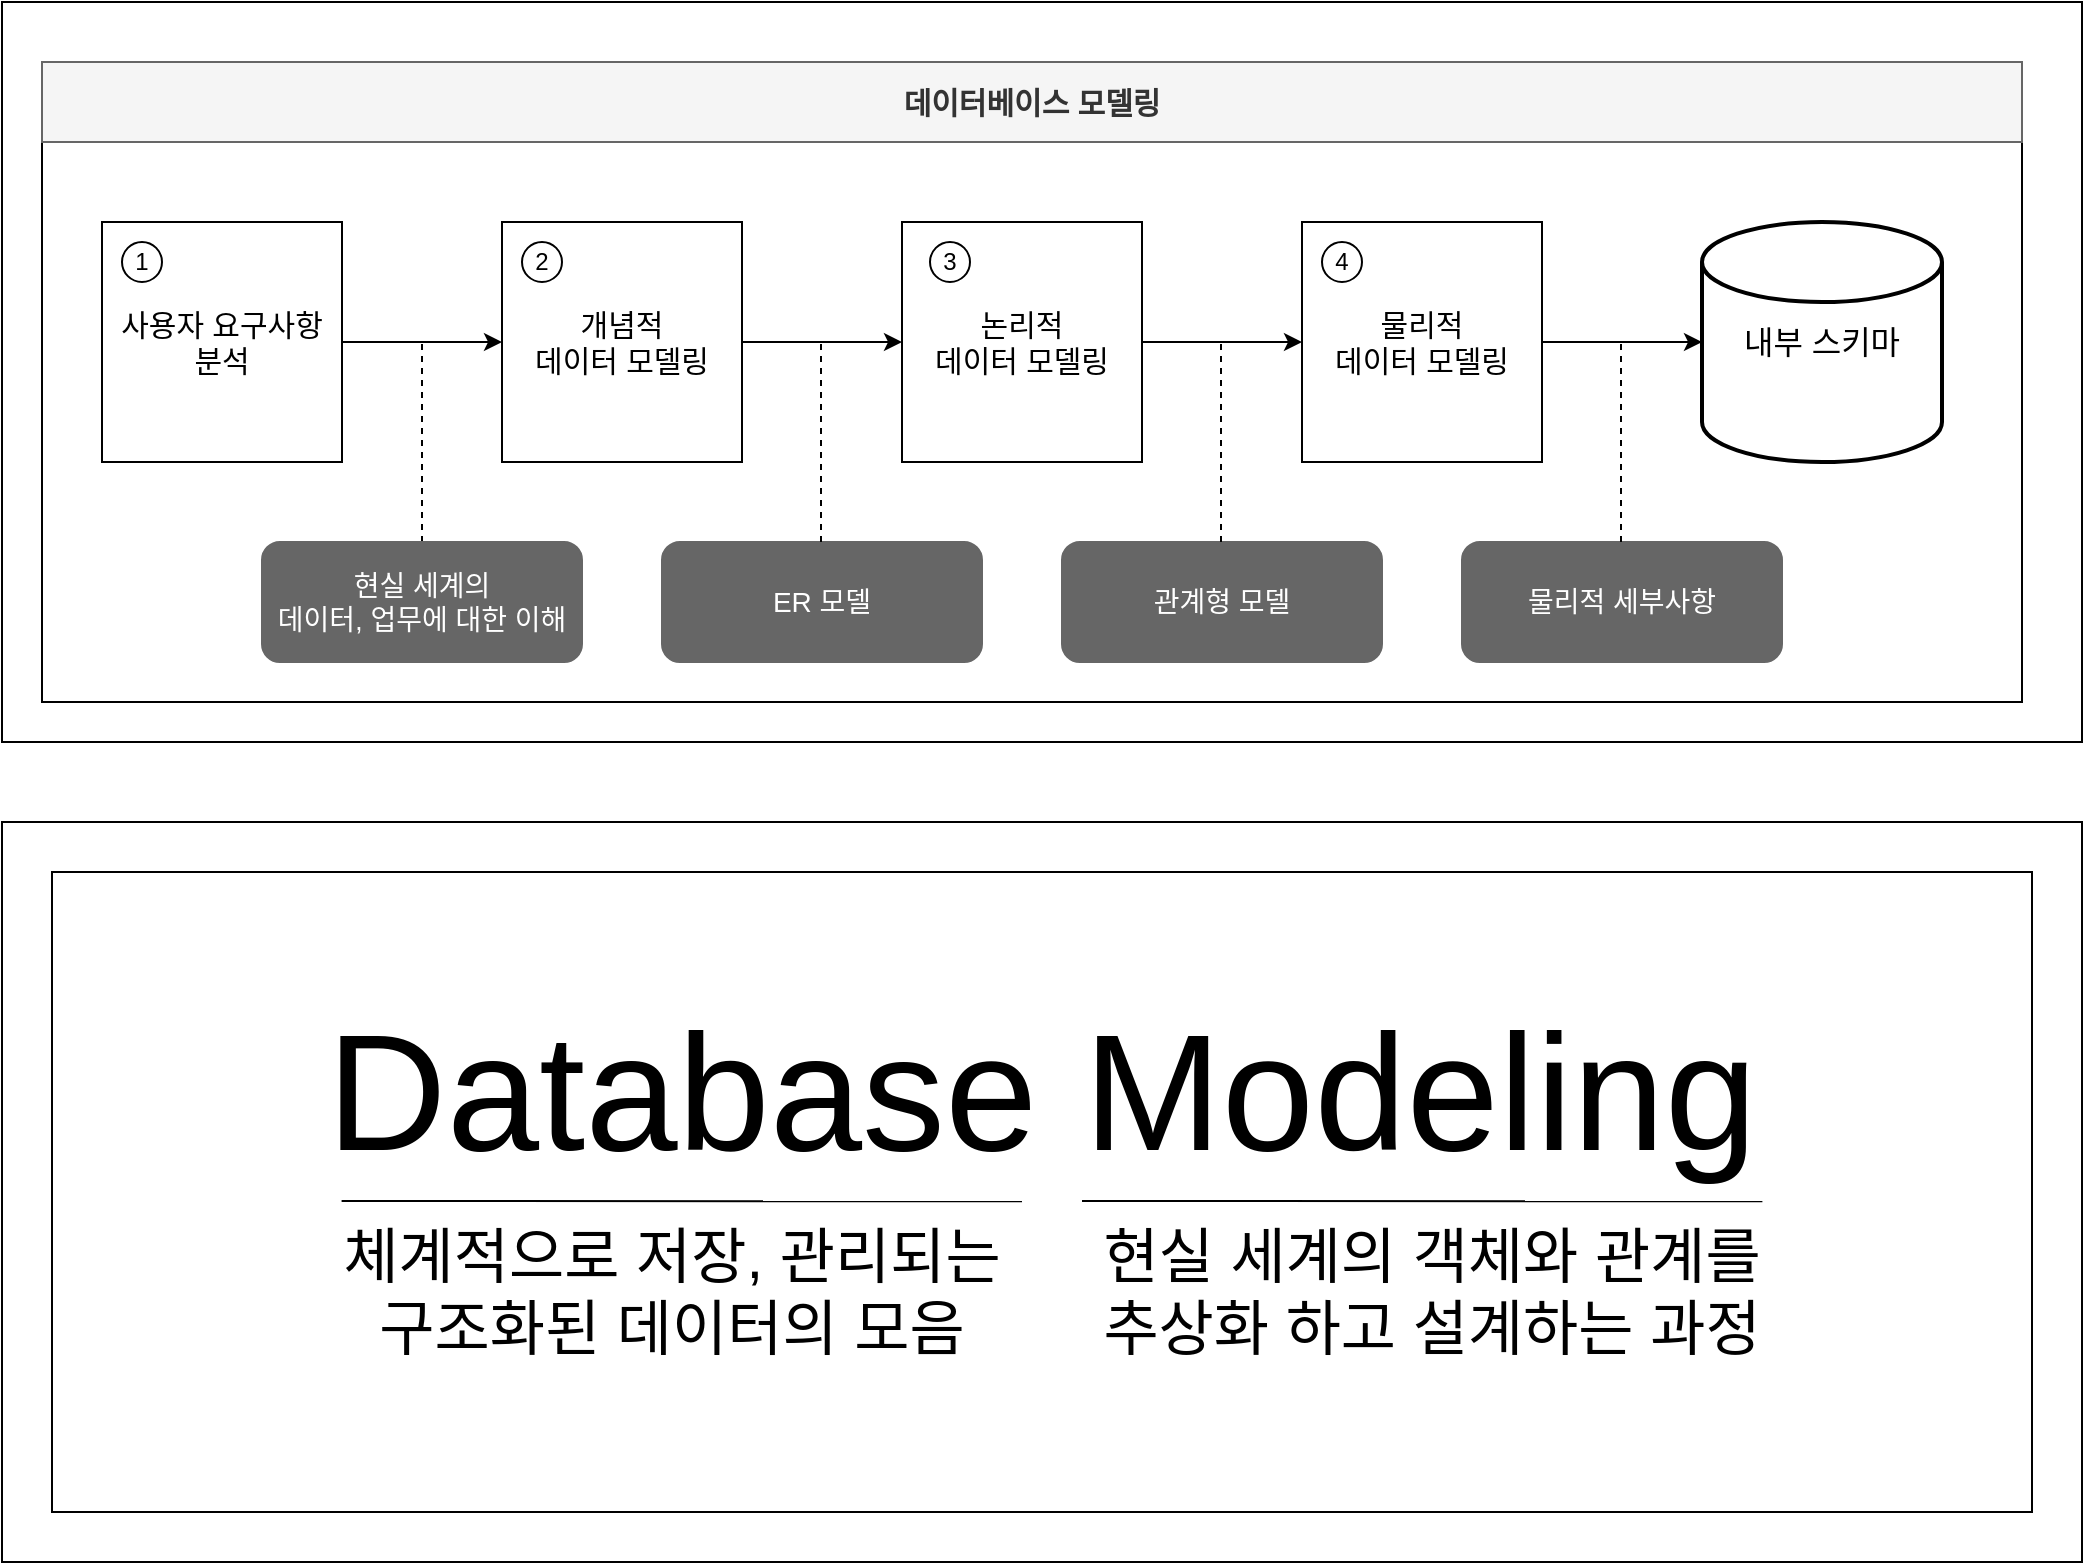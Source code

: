 <mxfile version="24.7.17">
  <diagram name="페이지-1" id="wBRAkAH4kPzW-hUMtnTK">
    <mxGraphModel dx="2363" dy="899" grid="1" gridSize="10" guides="1" tooltips="1" connect="1" arrows="1" fold="1" page="1" pageScale="1" pageWidth="827" pageHeight="1169" math="0" shadow="0">
      <root>
        <mxCell id="0" />
        <mxCell id="1" parent="0" />
        <mxCell id="jjsbNyU3iJhc-dpEqwfx-22" value="" style="rounded=0;whiteSpace=wrap;html=1;" parent="1" vertex="1">
          <mxGeometry x="-50" y="90" width="1040" height="370" as="geometry" />
        </mxCell>
        <mxCell id="jjsbNyU3iJhc-dpEqwfx-21" value="" style="rounded=0;whiteSpace=wrap;html=1;" parent="1" vertex="1">
          <mxGeometry x="-30" y="120" width="990" height="320" as="geometry" />
        </mxCell>
        <mxCell id="jjsbNyU3iJhc-dpEqwfx-6" style="edgeStyle=orthogonalEdgeStyle;rounded=0;orthogonalLoop=1;jettySize=auto;html=1;entryX=0;entryY=0.5;entryDx=0;entryDy=0;" parent="1" source="jjsbNyU3iJhc-dpEqwfx-1" target="jjsbNyU3iJhc-dpEqwfx-3" edge="1">
          <mxGeometry relative="1" as="geometry" />
        </mxCell>
        <mxCell id="jjsbNyU3iJhc-dpEqwfx-1" value="사용자 요구사항&lt;div style=&quot;font-size: 15px;&quot;&gt;분석&lt;/div&gt;" style="rounded=0;whiteSpace=wrap;html=1;fontSize=15;" parent="1" vertex="1">
          <mxGeometry y="200" width="120" height="120" as="geometry" />
        </mxCell>
        <mxCell id="jjsbNyU3iJhc-dpEqwfx-7" style="edgeStyle=orthogonalEdgeStyle;rounded=0;orthogonalLoop=1;jettySize=auto;html=1;entryX=0;entryY=0.5;entryDx=0;entryDy=0;" parent="1" source="jjsbNyU3iJhc-dpEqwfx-3" target="jjsbNyU3iJhc-dpEqwfx-4" edge="1">
          <mxGeometry relative="1" as="geometry" />
        </mxCell>
        <mxCell id="jjsbNyU3iJhc-dpEqwfx-3" value="개념적&lt;div&gt;데이터 모델링&lt;/div&gt;" style="rounded=0;whiteSpace=wrap;html=1;fontSize=15;" parent="1" vertex="1">
          <mxGeometry x="200" y="200" width="120" height="120" as="geometry" />
        </mxCell>
        <mxCell id="jjsbNyU3iJhc-dpEqwfx-8" style="edgeStyle=orthogonalEdgeStyle;rounded=0;orthogonalLoop=1;jettySize=auto;html=1;entryX=0;entryY=0.5;entryDx=0;entryDy=0;" parent="1" source="jjsbNyU3iJhc-dpEqwfx-4" target="jjsbNyU3iJhc-dpEqwfx-5" edge="1">
          <mxGeometry relative="1" as="geometry" />
        </mxCell>
        <mxCell id="jjsbNyU3iJhc-dpEqwfx-4" value="논리적&lt;div&gt;데이터 모델링&lt;/div&gt;" style="rounded=0;whiteSpace=wrap;html=1;fontSize=15;" parent="1" vertex="1">
          <mxGeometry x="400" y="200" width="120" height="120" as="geometry" />
        </mxCell>
        <mxCell id="jjsbNyU3iJhc-dpEqwfx-5" value="물리적&lt;div&gt;데이터 모델링&lt;/div&gt;" style="rounded=0;whiteSpace=wrap;html=1;fontSize=15;" parent="1" vertex="1">
          <mxGeometry x="600" y="200" width="120" height="120" as="geometry" />
        </mxCell>
        <mxCell id="jjsbNyU3iJhc-dpEqwfx-10" value="&lt;font style=&quot;font-size: 16px;&quot;&gt;내부 스키마&lt;/font&gt;" style="strokeWidth=2;html=1;shape=mxgraph.flowchart.database;whiteSpace=wrap;" parent="1" vertex="1">
          <mxGeometry x="800" y="200" width="120" height="120" as="geometry" />
        </mxCell>
        <mxCell id="jjsbNyU3iJhc-dpEqwfx-11" style="edgeStyle=orthogonalEdgeStyle;rounded=0;orthogonalLoop=1;jettySize=auto;html=1;entryX=0;entryY=0.5;entryDx=0;entryDy=0;entryPerimeter=0;" parent="1" source="jjsbNyU3iJhc-dpEqwfx-5" target="jjsbNyU3iJhc-dpEqwfx-10" edge="1">
          <mxGeometry relative="1" as="geometry" />
        </mxCell>
        <mxCell id="jjsbNyU3iJhc-dpEqwfx-17" style="edgeStyle=orthogonalEdgeStyle;rounded=0;orthogonalLoop=1;jettySize=auto;html=1;endArrow=none;endFill=0;dashed=1;" parent="1" source="jjsbNyU3iJhc-dpEqwfx-12" edge="1">
          <mxGeometry relative="1" as="geometry">
            <mxPoint x="160" y="260" as="targetPoint" />
          </mxGeometry>
        </mxCell>
        <mxCell id="jjsbNyU3iJhc-dpEqwfx-12" value="현실 세계의&lt;div style=&quot;font-size: 14px;&quot;&gt;데이터, 업무에 대한&amp;nbsp;&lt;span style=&quot;background-color: initial;&quot;&gt;이해&lt;/span&gt;&lt;/div&gt;" style="rounded=1;whiteSpace=wrap;html=1;fontSize=14;fillColor=#666666;fontColor=#FFFFFF;strokeColor=#666666;" parent="1" vertex="1">
          <mxGeometry x="80" y="360" width="160" height="60" as="geometry" />
        </mxCell>
        <mxCell id="jjsbNyU3iJhc-dpEqwfx-14" value="ER 모델" style="rounded=1;whiteSpace=wrap;html=1;fontSize=14;fillColor=#666666;fontColor=#FFFFFF;strokeColor=#666666;" parent="1" vertex="1">
          <mxGeometry x="280" y="360" width="160" height="60" as="geometry" />
        </mxCell>
        <mxCell id="jjsbNyU3iJhc-dpEqwfx-15" value="관계형 모델" style="rounded=1;whiteSpace=wrap;html=1;fontSize=14;fillColor=#666666;fontColor=#FFFFFF;strokeColor=#666666;" parent="1" vertex="1">
          <mxGeometry x="480" y="360" width="160" height="60" as="geometry" />
        </mxCell>
        <mxCell id="jjsbNyU3iJhc-dpEqwfx-16" value="물리적 세부사항" style="rounded=1;whiteSpace=wrap;html=1;fontSize=14;fillColor=#666666;fontColor=#FFFFFF;strokeColor=#666666;" parent="1" vertex="1">
          <mxGeometry x="680" y="360" width="160" height="60" as="geometry" />
        </mxCell>
        <mxCell id="jjsbNyU3iJhc-dpEqwfx-18" style="edgeStyle=orthogonalEdgeStyle;rounded=0;orthogonalLoop=1;jettySize=auto;html=1;endArrow=none;endFill=0;dashed=1;" parent="1" edge="1">
          <mxGeometry relative="1" as="geometry">
            <mxPoint x="359.5" y="260" as="targetPoint" />
            <mxPoint x="359.5" y="360" as="sourcePoint" />
          </mxGeometry>
        </mxCell>
        <mxCell id="jjsbNyU3iJhc-dpEqwfx-19" style="edgeStyle=orthogonalEdgeStyle;rounded=0;orthogonalLoop=1;jettySize=auto;html=1;endArrow=none;endFill=0;dashed=1;" parent="1" edge="1">
          <mxGeometry relative="1" as="geometry">
            <mxPoint x="559.5" y="260" as="targetPoint" />
            <mxPoint x="559.5" y="360" as="sourcePoint" />
          </mxGeometry>
        </mxCell>
        <mxCell id="jjsbNyU3iJhc-dpEqwfx-20" style="edgeStyle=orthogonalEdgeStyle;rounded=0;orthogonalLoop=1;jettySize=auto;html=1;endArrow=none;endFill=0;dashed=1;" parent="1" edge="1">
          <mxGeometry relative="1" as="geometry">
            <mxPoint x="759.5" y="260" as="targetPoint" />
            <mxPoint x="759.5" y="360" as="sourcePoint" />
          </mxGeometry>
        </mxCell>
        <mxCell id="jjsbNyU3iJhc-dpEqwfx-23" value="데이터베이스 모델링" style="rounded=0;whiteSpace=wrap;html=1;fontSize=15;fillColor=#f5f5f5;fontColor=#333333;strokeColor=#666666;fontStyle=1" parent="1" vertex="1">
          <mxGeometry x="-30" y="120" width="990" height="40" as="geometry" />
        </mxCell>
        <mxCell id="jjsbNyU3iJhc-dpEqwfx-24" value="1" style="ellipse;whiteSpace=wrap;html=1;aspect=fixed;" parent="1" vertex="1">
          <mxGeometry x="10" y="210" width="20" height="20" as="geometry" />
        </mxCell>
        <mxCell id="jjsbNyU3iJhc-dpEqwfx-26" value="2" style="ellipse;whiteSpace=wrap;html=1;aspect=fixed;" parent="1" vertex="1">
          <mxGeometry x="210" y="210" width="20" height="20" as="geometry" />
        </mxCell>
        <mxCell id="jjsbNyU3iJhc-dpEqwfx-27" value="3" style="ellipse;whiteSpace=wrap;html=1;aspect=fixed;" parent="1" vertex="1">
          <mxGeometry x="414" y="210" width="20" height="20" as="geometry" />
        </mxCell>
        <mxCell id="jjsbNyU3iJhc-dpEqwfx-28" value="4" style="ellipse;whiteSpace=wrap;html=1;aspect=fixed;" parent="1" vertex="1">
          <mxGeometry x="610" y="210" width="20" height="20" as="geometry" />
        </mxCell>
        <mxCell id="rhVW7v7NhXSlGVJLKUqK-1" value="" style="rounded=0;whiteSpace=wrap;html=1;" vertex="1" parent="1">
          <mxGeometry x="-50" y="500" width="1040" height="370" as="geometry" />
        </mxCell>
        <mxCell id="rhVW7v7NhXSlGVJLKUqK-2" value="" style="rounded=0;whiteSpace=wrap;html=1;" vertex="1" parent="1">
          <mxGeometry x="-25" y="525" width="990" height="320" as="geometry" />
        </mxCell>
        <mxCell id="rhVW7v7NhXSlGVJLKUqK-3" value="&lt;font style=&quot;font-size: 83px;&quot;&gt;Database Modeling&lt;br style=&quot;font-size: 83px;&quot;&gt;&lt;/font&gt;" style="rounded=0;whiteSpace=wrap;html=1;fontSize=83;strokeColor=none;" vertex="1" parent="1">
          <mxGeometry x="30" y="605" width="880" height="60" as="geometry" />
        </mxCell>
        <mxCell id="rhVW7v7NhXSlGVJLKUqK-4" value="&lt;font style=&quot;font-size: 30px;&quot;&gt;체계적으로 저장, 관리되는&lt;/font&gt;&lt;div&gt;&lt;font style=&quot;font-size: 30px;&quot;&gt;구조화된 데이터의 모음&lt;/font&gt;&lt;/div&gt;" style="rounded=0;whiteSpace=wrap;html=1;fontSize=30;strokeColor=none;" vertex="1" parent="1">
          <mxGeometry x="80" y="705" width="410" height="60" as="geometry" />
        </mxCell>
        <mxCell id="rhVW7v7NhXSlGVJLKUqK-5" value="현실 세계의 객체와 관계를&lt;div&gt;&lt;span style=&quot;background-color: initial;&quot;&gt;추상화 하고&amp;nbsp;&lt;/span&gt;&lt;span style=&quot;background-color: initial;&quot;&gt;설계하는 과정&lt;/span&gt;&lt;/div&gt;" style="rounded=0;whiteSpace=wrap;html=1;fontSize=30;strokeColor=none;" vertex="1" parent="1">
          <mxGeometry x="460" y="705" width="410" height="60" as="geometry" />
        </mxCell>
        <mxCell id="rhVW7v7NhXSlGVJLKUqK-6" value="" style="endArrow=none;html=1;rounded=0;entryX=0.48;entryY=0.516;entryDx=0;entryDy=0;entryPerimeter=0;" edge="1" parent="1">
          <mxGeometry width="50" height="50" relative="1" as="geometry">
            <mxPoint x="119.8" y="689.5" as="sourcePoint" />
            <mxPoint x="460.0" y="689.62" as="targetPoint" />
          </mxGeometry>
        </mxCell>
        <mxCell id="rhVW7v7NhXSlGVJLKUqK-7" value="" style="endArrow=none;html=1;rounded=0;entryX=0.48;entryY=0.516;entryDx=0;entryDy=0;entryPerimeter=0;" edge="1" parent="1">
          <mxGeometry width="50" height="50" relative="1" as="geometry">
            <mxPoint x="490" y="689.5" as="sourcePoint" />
            <mxPoint x="830.2" y="689.62" as="targetPoint" />
          </mxGeometry>
        </mxCell>
      </root>
    </mxGraphModel>
  </diagram>
</mxfile>
